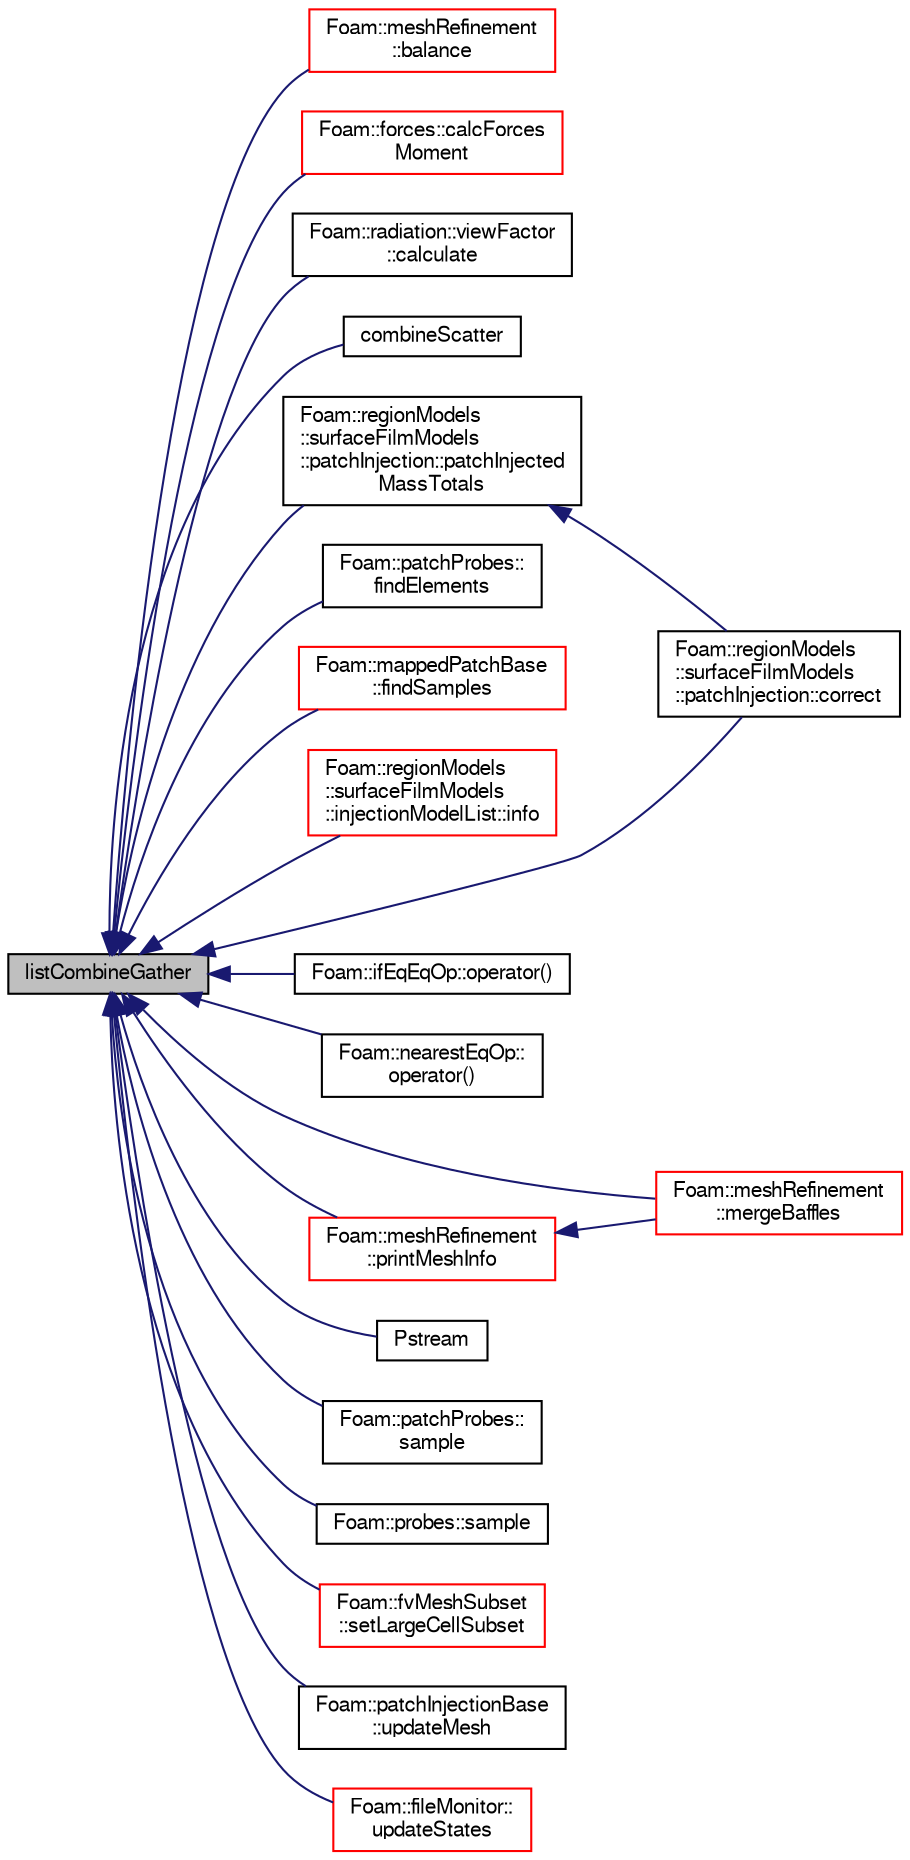 digraph "listCombineGather"
{
  bgcolor="transparent";
  edge [fontname="FreeSans",fontsize="10",labelfontname="FreeSans",labelfontsize="10"];
  node [fontname="FreeSans",fontsize="10",shape=record];
  rankdir="LR";
  Node4026 [label="listCombineGather",height=0.2,width=0.4,color="black", fillcolor="grey75", style="filled", fontcolor="black"];
  Node4026 -> Node4027 [dir="back",color="midnightblue",fontsize="10",style="solid",fontname="FreeSans"];
  Node4027 [label="Foam::meshRefinement\l::balance",height=0.2,width=0.4,color="red",URL="$a24662.html#a64feb4b7a4116efb2111d5adf88b50a3",tooltip="Redecompose according to cell count. "];
  Node4026 -> Node4034 [dir="back",color="midnightblue",fontsize="10",style="solid",fontname="FreeSans"];
  Node4034 [label="Foam::forces::calcForces\lMoment",height=0.2,width=0.4,color="red",URL="$a28830.html#a71e93fd80e1ccacbf30c602b4ea11abc",tooltip="Calculate the forces and moments. "];
  Node4026 -> Node4040 [dir="back",color="midnightblue",fontsize="10",style="solid",fontname="FreeSans"];
  Node4040 [label="Foam::radiation::viewFactor\l::calculate",height=0.2,width=0.4,color="black",URL="$a30046.html#afe1d8348c24e6589bc7c0b3f689316a7",tooltip="Solve system of equation(s) "];
  Node4026 -> Node4041 [dir="back",color="midnightblue",fontsize="10",style="solid",fontname="FreeSans"];
  Node4041 [label="combineScatter",height=0.2,width=0.4,color="black",URL="$a26250.html#aca0c5c69df01302f98555cacd74a967a",tooltip="Like above but switches between linear/tree communication. "];
  Node4026 -> Node4042 [dir="back",color="midnightblue",fontsize="10",style="solid",fontname="FreeSans"];
  Node4042 [label="Foam::regionModels\l::surfaceFilmModels\l::patchInjection::correct",height=0.2,width=0.4,color="black",URL="$a29110.html#a8c67db65404877aac3731246ffb15754",tooltip="Correct. "];
  Node4026 -> Node4043 [dir="back",color="midnightblue",fontsize="10",style="solid",fontname="FreeSans"];
  Node4043 [label="Foam::patchProbes::\lfindElements",height=0.2,width=0.4,color="black",URL="$a29262.html#a852f621399b6ee1f3467e69a1d5fe8b4",tooltip="Find elements containing patchProbes. "];
  Node4026 -> Node4044 [dir="back",color="midnightblue",fontsize="10",style="solid",fontname="FreeSans"];
  Node4044 [label="Foam::mappedPatchBase\l::findSamples",height=0.2,width=0.4,color="red",URL="$a25094.html#a5b45dd96de2566fe120ce82fd632868c",tooltip="Find cells/faces containing samples. "];
  Node4026 -> Node4048 [dir="back",color="midnightblue",fontsize="10",style="solid",fontname="FreeSans"];
  Node4048 [label="Foam::regionModels\l::surfaceFilmModels\l::injectionModelList::info",height=0.2,width=0.4,color="red",URL="$a29106.html#a535c2aef67becff77ed292ab0eceb44c",tooltip="Provide some info. "];
  Node4026 -> Node4030 [dir="back",color="midnightblue",fontsize="10",style="solid",fontname="FreeSans"];
  Node4030 [label="Foam::meshRefinement\l::mergeBaffles",height=0.2,width=0.4,color="red",URL="$a24662.html#aa959f1ef1377d3a4eaac5ff099280e50",tooltip="Merge baffles. Gets pairs of faces. "];
  Node4026 -> Node4051 [dir="back",color="midnightblue",fontsize="10",style="solid",fontname="FreeSans"];
  Node4051 [label="Foam::ifEqEqOp::operator()",height=0.2,width=0.4,color="black",URL="$a21650.html#a11b523ea721588ff21a031254c7eb98b"];
  Node4026 -> Node4052 [dir="back",color="midnightblue",fontsize="10",style="solid",fontname="FreeSans"];
  Node4052 [label="Foam::nearestEqOp::\loperator()",height=0.2,width=0.4,color="black",URL="$a29394.html#a7125bb052e112a423cd8082006cdac3b"];
  Node4026 -> Node4053 [dir="back",color="midnightblue",fontsize="10",style="solid",fontname="FreeSans"];
  Node4053 [label="Foam::regionModels\l::surfaceFilmModels\l::patchInjection::patchInjected\lMassTotals",height=0.2,width=0.4,color="black",URL="$a29110.html#a757f55ba1fba3e06a509248826a09cab",tooltip="Accumulate the total mass injected for the patches into the. "];
  Node4053 -> Node4042 [dir="back",color="midnightblue",fontsize="10",style="solid",fontname="FreeSans"];
  Node4026 -> Node4054 [dir="back",color="midnightblue",fontsize="10",style="solid",fontname="FreeSans"];
  Node4054 [label="Foam::meshRefinement\l::printMeshInfo",height=0.2,width=0.4,color="red",URL="$a24662.html#a5f2793031a24693c73d09dfecd26debb",tooltip="Print some mesh stats. "];
  Node4054 -> Node4030 [dir="back",color="midnightblue",fontsize="10",style="solid",fontname="FreeSans"];
  Node4026 -> Node4055 [dir="back",color="midnightblue",fontsize="10",style="solid",fontname="FreeSans"];
  Node4055 [label="Pstream",height=0.2,width=0.4,color="black",URL="$a26250.html#a2b31c5d4673e1c7d7366b8b6bf47830d",tooltip="Construct given optional buffer size. "];
  Node4026 -> Node4056 [dir="back",color="midnightblue",fontsize="10",style="solid",fontname="FreeSans"];
  Node4056 [label="Foam::patchProbes::\lsample",height=0.2,width=0.4,color="black",URL="$a29262.html#a84607d02ba42af254a8072b9a7369807"];
  Node4026 -> Node4057 [dir="back",color="midnightblue",fontsize="10",style="solid",fontname="FreeSans"];
  Node4057 [label="Foam::probes::sample",height=0.2,width=0.4,color="black",URL="$a29266.html#a84607d02ba42af254a8072b9a7369807"];
  Node4026 -> Node4058 [dir="back",color="midnightblue",fontsize="10",style="solid",fontname="FreeSans"];
  Node4058 [label="Foam::fvMeshSubset\l::setLargeCellSubset",height=0.2,width=0.4,color="red",URL="$a22790.html#aa5aecd31ebb23c10811eb60949808165",tooltip="Set the subset from all cells with region == currentRegion. "];
  Node4026 -> Node4069 [dir="back",color="midnightblue",fontsize="10",style="solid",fontname="FreeSans"];
  Node4069 [label="Foam::patchInjectionBase\l::updateMesh",height=0.2,width=0.4,color="black",URL="$a24102.html#a6d43ae10cf9dba5b6063e706ab5534e3",tooltip="Update patch geometry and derived info for injection locations. "];
  Node4026 -> Node4070 [dir="back",color="midnightblue",fontsize="10",style="solid",fontname="FreeSans"];
  Node4070 [label="Foam::fileMonitor::\lupdateStates",height=0.2,width=0.4,color="red",URL="$a28526.html#ac38a777da12c7343e8414b4f20c1ce69",tooltip="Check state of all files. Updates state_. "];
}
